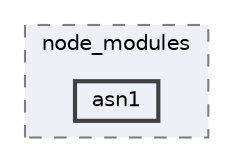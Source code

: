 digraph "C:/Users/arisc/OneDrive/Documents/GitHub/FINAL/EcoEats-Project/node_modules/asn1"
{
 // LATEX_PDF_SIZE
  bgcolor="transparent";
  edge [fontname=Helvetica,fontsize=10,labelfontname=Helvetica,labelfontsize=10];
  node [fontname=Helvetica,fontsize=10,shape=box,height=0.2,width=0.4];
  compound=true
  subgraph clusterdir_5091f2b68170d33f954320199e2fed0a {
    graph [ bgcolor="#edf0f7", pencolor="grey50", label="node_modules", fontname=Helvetica,fontsize=10 style="filled,dashed", URL="dir_5091f2b68170d33f954320199e2fed0a.html",tooltip=""]
  dir_18ec03559cdf888adce51ad86a60162c [label="asn1", fillcolor="#edf0f7", color="grey25", style="filled,bold", URL="dir_18ec03559cdf888adce51ad86a60162c.html",tooltip=""];
  }
}
